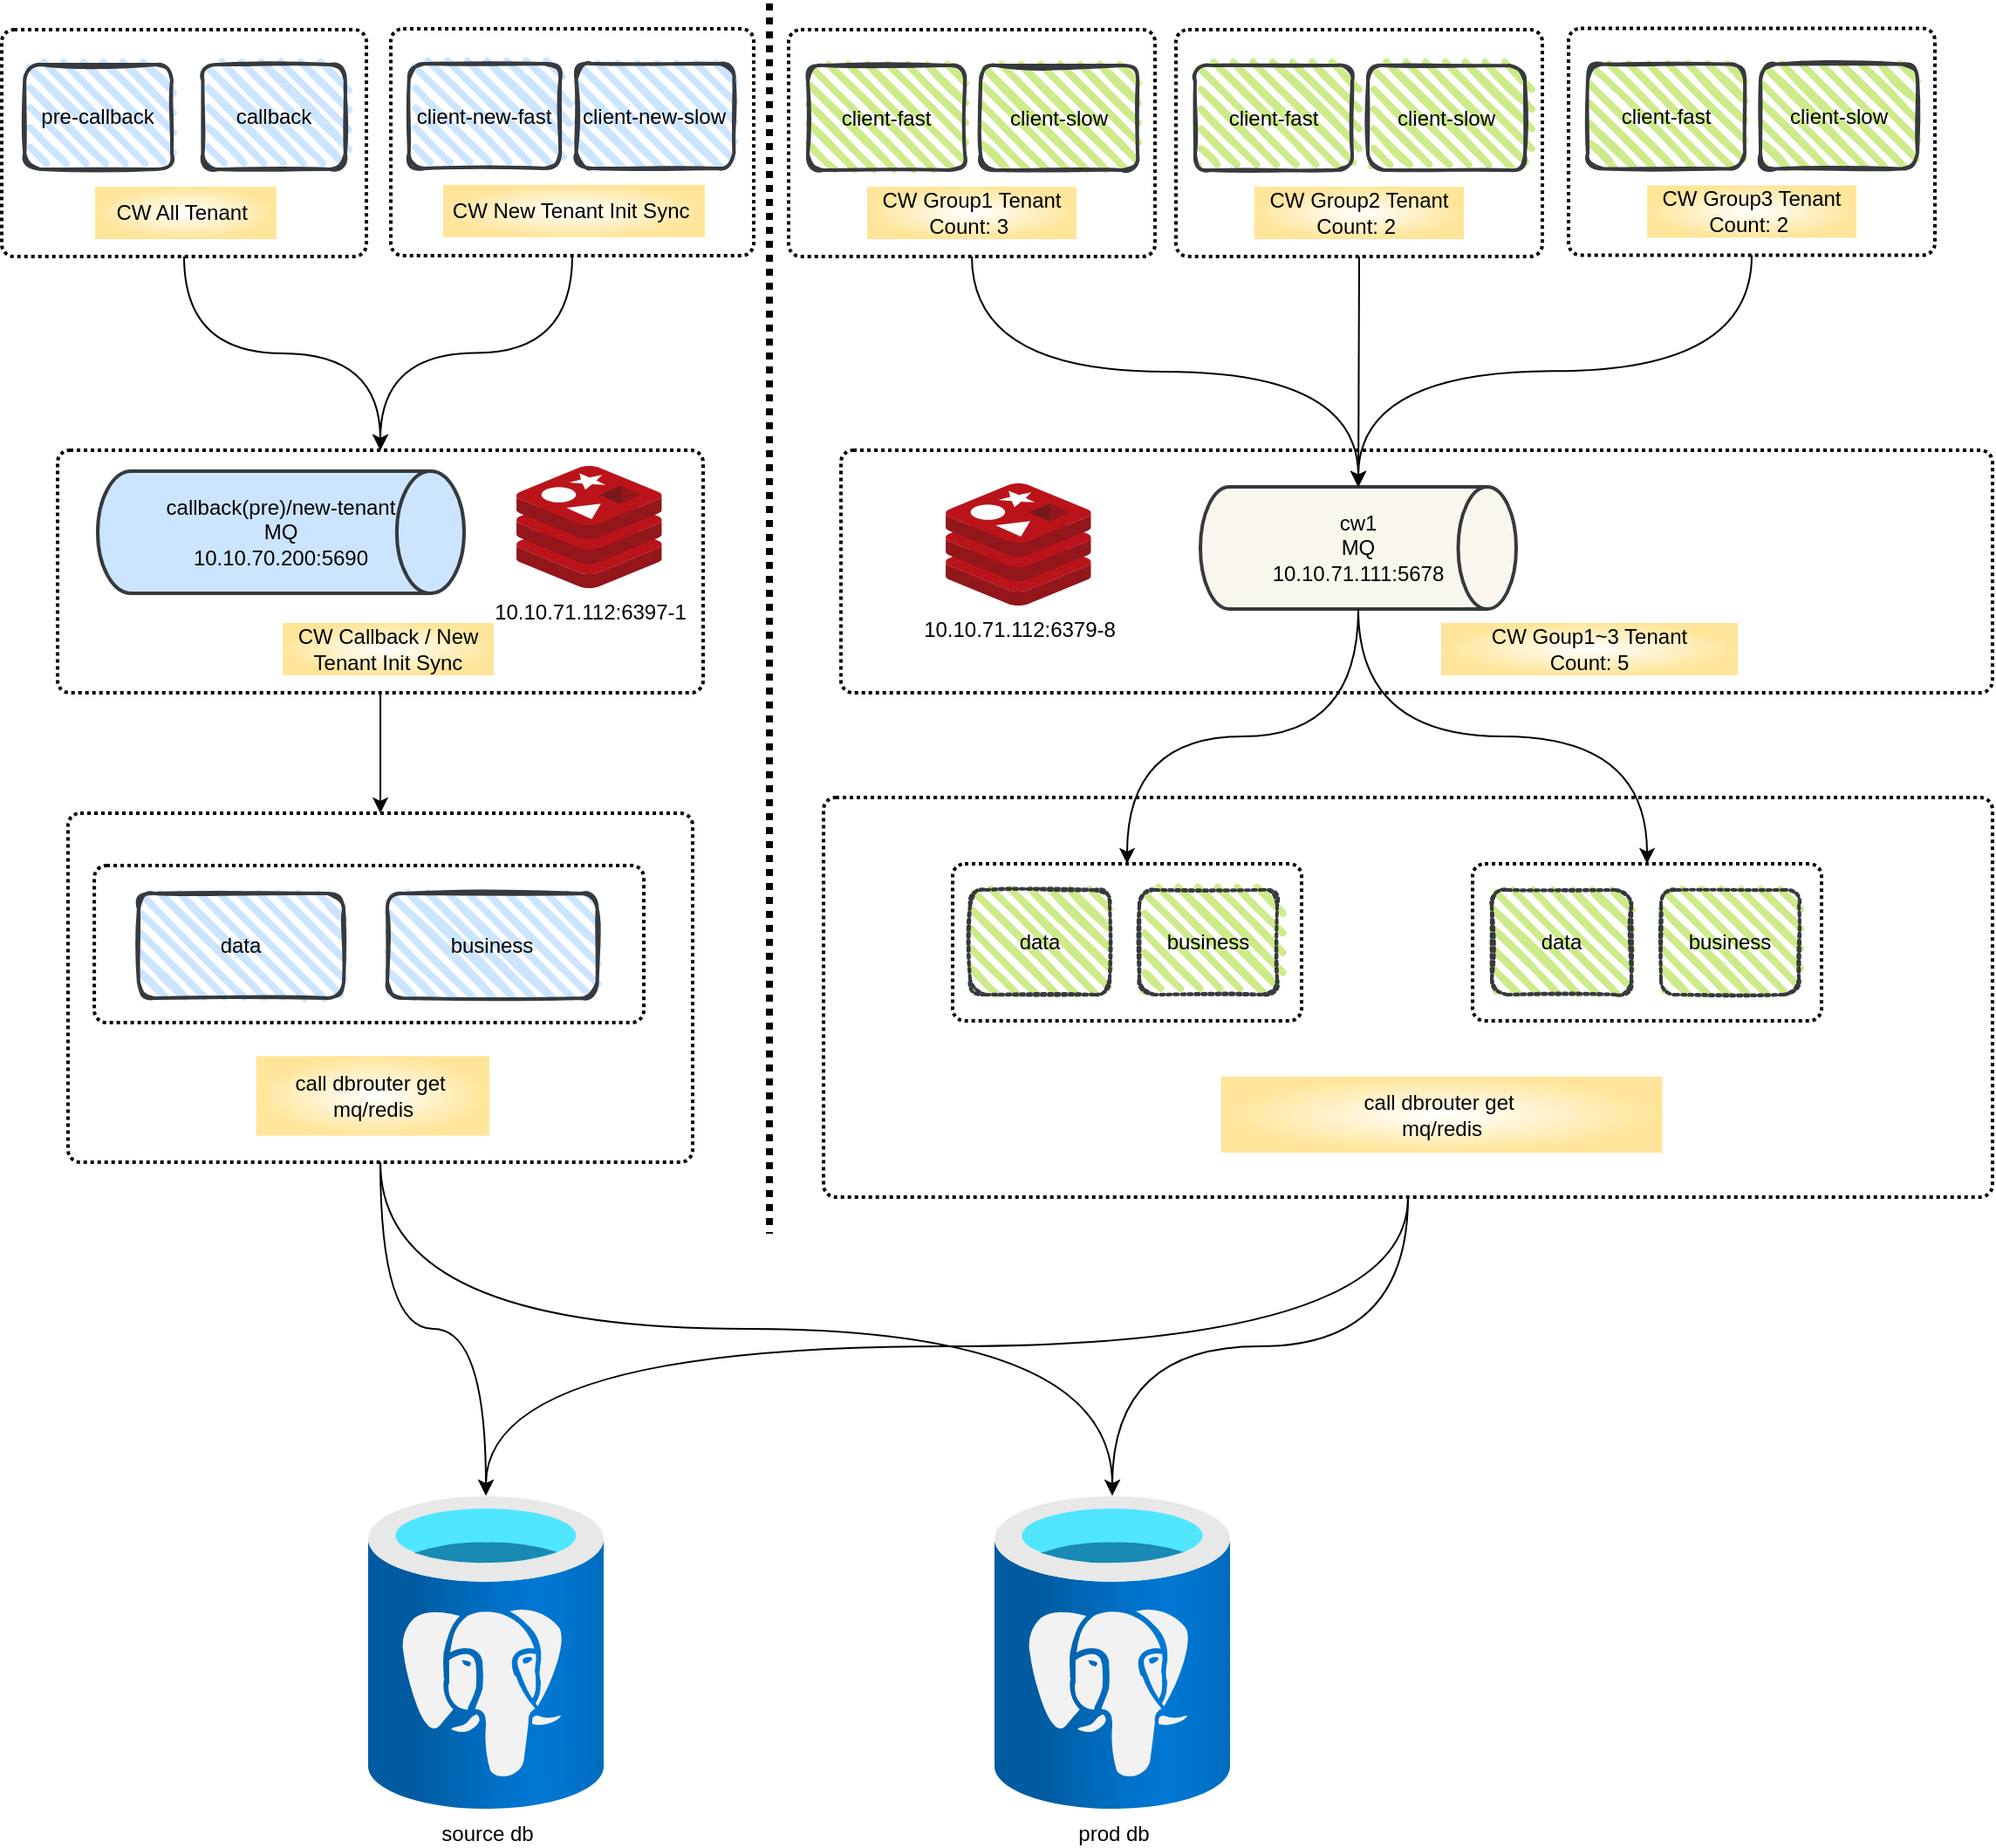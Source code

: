 <mxfile version="20.6.2" type="github">
  <diagram name="Page-1" id="b5b7bab2-c9e2-2cf4-8b2a-24fd1a2a6d21">
    <mxGraphModel dx="2249" dy="762" grid="1" gridSize="10" guides="1" tooltips="1" connect="1" arrows="1" fold="1" page="1" pageScale="1" pageWidth="827" pageHeight="1169" background="none" math="0" shadow="0">
      <root>
        <mxCell id="0" />
        <mxCell id="1" parent="0" />
        <mxCell id="zQ9i3q9YDAYz2BxAbwR4-107" value="" style="rounded=1;whiteSpace=wrap;html=1;absoluteArcSize=1;arcSize=14;strokeWidth=2;shadow=0;dashed=1;dashPattern=1 1;fillColor=none;gradientColor=none;gradientDirection=radial;" parent="1" vertex="1">
          <mxGeometry x="-100" y="371" width="660" height="139" as="geometry" />
        </mxCell>
        <mxCell id="zQ9i3q9YDAYz2BxAbwR4-49" value="" style="group;fillColor=none;gradientColor=#FFE599;gradientDirection=radial;" parent="1" vertex="1" connectable="0">
          <mxGeometry x="-543" y="579" width="358" height="200" as="geometry" />
        </mxCell>
        <mxCell id="zQ9i3q9YDAYz2BxAbwR4-50" value="" style="rounded=1;whiteSpace=wrap;html=1;absoluteArcSize=1;arcSize=14;strokeWidth=2;shadow=0;dashed=1;dashPattern=1 1;gradientColor=none;" parent="zQ9i3q9YDAYz2BxAbwR4-49" vertex="1">
          <mxGeometry width="358" height="200" as="geometry" />
        </mxCell>
        <mxCell id="zQ9i3q9YDAYz2BxAbwR4-53" value="call dbrouter get&amp;nbsp;&lt;br&gt;mq/redis" style="text;html=1;strokeColor=none;fillColor=default;align=center;verticalAlign=middle;whiteSpace=wrap;rounded=0;shadow=0;dashed=1;dashPattern=1 1;gradientColor=#FFE599;gradientDirection=radial;" parent="zQ9i3q9YDAYz2BxAbwR4-49" vertex="1">
          <mxGeometry x="107.821" y="139.163" width="133.722" height="45.627" as="geometry" />
        </mxCell>
        <mxCell id="zQ9i3q9YDAYz2BxAbwR4-76" value="" style="rounded=1;whiteSpace=wrap;html=1;absoluteArcSize=1;arcSize=14;strokeWidth=2;shadow=0;dashed=1;dashPattern=1 1;fillColor=none;gradientColor=none;gradientDirection=radial;" parent="zQ9i3q9YDAYz2BxAbwR4-49" vertex="1">
          <mxGeometry x="15.04" y="30" width="314.96" height="90" as="geometry" />
        </mxCell>
        <mxCell id="zQ9i3q9YDAYz2BxAbwR4-78" value="data" style="rounded=1;whiteSpace=wrap;html=1;strokeWidth=2;fillWeight=4;hachureGap=8;hachureAngle=45;fillColor=#cce5ff;sketch=1;strokeColor=#36393d;" parent="zQ9i3q9YDAYz2BxAbwR4-49" vertex="1">
          <mxGeometry x="40.444" y="46" width="117.516" height="60" as="geometry" />
        </mxCell>
        <mxCell id="zQ9i3q9YDAYz2BxAbwR4-79" value="business" style="rounded=1;whiteSpace=wrap;html=1;strokeWidth=2;fillWeight=4;hachureGap=8;hachureAngle=45;fillColor=#cce5ff;sketch=1;strokeColor=#36393d;" parent="zQ9i3q9YDAYz2BxAbwR4-49" vertex="1">
          <mxGeometry x="183.002" y="46" width="120.302" height="60" as="geometry" />
        </mxCell>
        <mxCell id="zQ9i3q9YDAYz2BxAbwR4-3" value="cw1&lt;br&gt;MQ&lt;br&gt;10.10.71.111:5678" style="strokeWidth=2;html=1;shape=mxgraph.flowchart.direct_data;whiteSpace=wrap;fillColor=#f9f7ed;strokeColor=#36393d;" parent="1" vertex="1">
          <mxGeometry x="106" y="392" width="181" height="70" as="geometry" />
        </mxCell>
        <mxCell id="zQ9i3q9YDAYz2BxAbwR4-16" style="edgeStyle=orthogonalEdgeStyle;curved=1;rounded=0;orthogonalLoop=1;jettySize=auto;html=1;exitX=0.5;exitY=1;exitDx=0;exitDy=0;entryX=0.5;entryY=0;entryDx=0;entryDy=0;" parent="1" source="zQ9i3q9YDAYz2BxAbwR4-10" target="zQ9i3q9YDAYz2BxAbwR4-100" edge="1">
          <mxGeometry relative="1" as="geometry" />
        </mxCell>
        <mxCell id="zQ9i3q9YDAYz2BxAbwR4-19" style="edgeStyle=orthogonalEdgeStyle;curved=1;rounded=0;orthogonalLoop=1;jettySize=auto;html=1;exitX=0.5;exitY=1;exitDx=0;exitDy=0;entryX=0.5;entryY=0;entryDx=0;entryDy=0;" parent="1" source="zQ9i3q9YDAYz2BxAbwR4-11" target="zQ9i3q9YDAYz2BxAbwR4-100" edge="1">
          <mxGeometry relative="1" as="geometry" />
        </mxCell>
        <mxCell id="zQ9i3q9YDAYz2BxAbwR4-28" value="" style="group" parent="1" vertex="1" connectable="0">
          <mxGeometry x="-580" y="130" width="209" height="130" as="geometry" />
        </mxCell>
        <mxCell id="zQ9i3q9YDAYz2BxAbwR4-10" value="" style="rounded=1;whiteSpace=wrap;html=1;absoluteArcSize=1;arcSize=14;strokeWidth=2;shadow=0;dashed=1;dashPattern=1 1;gradientColor=none;" parent="zQ9i3q9YDAYz2BxAbwR4-28" vertex="1">
          <mxGeometry x="-1" width="209.0" height="130" as="geometry" />
        </mxCell>
        <mxCell id="zQ9i3q9YDAYz2BxAbwR4-5" value="callback" style="rounded=1;whiteSpace=wrap;html=1;strokeWidth=2;fillWeight=4;hachureGap=8;hachureAngle=45;fillColor=#cce5ff;sketch=1;strokeColor=#36393d;" parent="zQ9i3q9YDAYz2BxAbwR4-28" vertex="1">
          <mxGeometry x="114.233" y="20" width="81.69" height="60" as="geometry" />
        </mxCell>
        <mxCell id="zQ9i3q9YDAYz2BxAbwR4-6" value="pre-callback" style="rounded=1;whiteSpace=wrap;html=1;strokeWidth=2;fillWeight=4;hachureGap=8;hachureAngle=45;fillColor=#cce5ff;sketch=1;strokeColor=#36393d;" parent="zQ9i3q9YDAYz2BxAbwR4-28" vertex="1">
          <mxGeometry x="12.132" y="20" width="84.33" height="60" as="geometry" />
        </mxCell>
        <mxCell id="zQ9i3q9YDAYz2BxAbwR4-25" value="CW All Tenant&amp;nbsp;" style="text;html=1;strokeColor=none;fillColor=default;align=center;verticalAlign=middle;whiteSpace=wrap;rounded=0;shadow=0;dashed=1;dashPattern=1 1;gradientColor=#FFE599;gradientDirection=radial;" parent="zQ9i3q9YDAYz2BxAbwR4-28" vertex="1">
          <mxGeometry x="52.469" y="90" width="103.978" height="30" as="geometry" />
        </mxCell>
        <mxCell id="zQ9i3q9YDAYz2BxAbwR4-29" value="" style="group;fillColor=none;gradientColor=#FFE599;gradientDirection=radial;" parent="1" vertex="1" connectable="0">
          <mxGeometry x="-358" y="129.5" width="208" height="131.5" as="geometry" />
        </mxCell>
        <mxCell id="zQ9i3q9YDAYz2BxAbwR4-11" value="" style="rounded=1;whiteSpace=wrap;html=1;absoluteArcSize=1;arcSize=14;strokeWidth=2;shadow=0;dashed=1;dashPattern=1 1;gradientColor=none;" parent="zQ9i3q9YDAYz2BxAbwR4-29" vertex="1">
          <mxGeometry width="208" height="130" as="geometry" />
        </mxCell>
        <mxCell id="zQ9i3q9YDAYz2BxAbwR4-7" value="client-new-fast" style="rounded=1;whiteSpace=wrap;html=1;strokeWidth=2;fillWeight=4;hachureGap=8;hachureAngle=45;fillColor=#cce5ff;sketch=1;strokeColor=#36393d;" parent="zQ9i3q9YDAYz2BxAbwR4-29" vertex="1">
          <mxGeometry x="10.4" y="20" width="86.69" height="60" as="geometry" />
        </mxCell>
        <mxCell id="zQ9i3q9YDAYz2BxAbwR4-8" value="client-new-slow" style="rounded=1;whiteSpace=wrap;html=1;strokeWidth=2;fillWeight=4;hachureGap=8;hachureAngle=45;fillColor=#cce5ff;sketch=1;strokeColor=#36393d;" parent="zQ9i3q9YDAYz2BxAbwR4-29" vertex="1">
          <mxGeometry x="106.27" y="20" width="90.42" height="60" as="geometry" />
        </mxCell>
        <mxCell id="zQ9i3q9YDAYz2BxAbwR4-27" value="CW New Tenant Init Sync&amp;nbsp;" style="text;html=1;strokeColor=none;fillColor=default;align=center;verticalAlign=middle;whiteSpace=wrap;rounded=0;shadow=0;dashed=1;dashPattern=1 1;gradientColor=#FFE599;gradientDirection=radial;" parent="zQ9i3q9YDAYz2BxAbwR4-29" vertex="1">
          <mxGeometry x="30" y="89.42" width="150" height="30" as="geometry" />
        </mxCell>
        <mxCell id="zQ9i3q9YDAYz2BxAbwR4-33" value="" style="group" parent="1" vertex="1" connectable="0">
          <mxGeometry x="-130" y="130" width="210" height="130" as="geometry" />
        </mxCell>
        <mxCell id="zQ9i3q9YDAYz2BxAbwR4-21" value="" style="rounded=1;whiteSpace=wrap;html=1;absoluteArcSize=1;arcSize=14;strokeWidth=2;shadow=0;dashed=1;dashPattern=1 1;gradientColor=none;movable=1;resizable=1;rotatable=1;deletable=1;editable=1;connectable=1;" parent="zQ9i3q9YDAYz2BxAbwR4-33" vertex="1">
          <mxGeometry width="210" height="130" as="geometry" />
        </mxCell>
        <mxCell id="zQ9i3q9YDAYz2BxAbwR4-22" value="client-fast" style="rounded=1;whiteSpace=wrap;html=1;strokeWidth=2;fillWeight=4;hachureGap=8;hachureAngle=45;fillColor=#cdeb8b;sketch=1;strokeColor=#36393d;movable=1;resizable=1;rotatable=1;deletable=1;editable=1;connectable=1;" parent="zQ9i3q9YDAYz2BxAbwR4-33" vertex="1">
          <mxGeometry x="11" y="20.5" width="90" height="60" as="geometry" />
        </mxCell>
        <mxCell id="zQ9i3q9YDAYz2BxAbwR4-30" value="client-slow" style="rounded=1;whiteSpace=wrap;html=1;strokeWidth=2;fillWeight=4;hachureGap=8;hachureAngle=45;fillColor=#cdeb8b;sketch=1;strokeColor=#36393d;movable=1;resizable=1;rotatable=1;deletable=1;editable=1;connectable=1;" parent="zQ9i3q9YDAYz2BxAbwR4-33" vertex="1">
          <mxGeometry x="110" y="20.5" width="90" height="60" as="geometry" />
        </mxCell>
        <mxCell id="zQ9i3q9YDAYz2BxAbwR4-31" value="CW Group1 Tenant&lt;br&gt;Count: 3&amp;nbsp;" style="text;html=1;strokeColor=none;fillColor=default;align=center;verticalAlign=middle;whiteSpace=wrap;rounded=0;shadow=0;dashed=1;dashPattern=1 1;gradientColor=#FFE599;gradientDirection=radial;" parent="zQ9i3q9YDAYz2BxAbwR4-33" vertex="1">
          <mxGeometry x="45" y="90" width="120" height="30" as="geometry" />
        </mxCell>
        <mxCell id="zQ9i3q9YDAYz2BxAbwR4-34" value="" style="group" parent="1" vertex="1" connectable="0">
          <mxGeometry x="92" y="130" width="210" height="130" as="geometry" />
        </mxCell>
        <mxCell id="zQ9i3q9YDAYz2BxAbwR4-35" value="" style="rounded=1;whiteSpace=wrap;html=1;absoluteArcSize=1;arcSize=14;strokeWidth=2;shadow=0;dashed=1;dashPattern=1 1;gradientColor=none;movable=1;resizable=1;rotatable=1;deletable=1;editable=1;connectable=1;" parent="zQ9i3q9YDAYz2BxAbwR4-34" vertex="1">
          <mxGeometry width="210" height="130" as="geometry" />
        </mxCell>
        <mxCell id="zQ9i3q9YDAYz2BxAbwR4-36" value="client-fast" style="rounded=1;whiteSpace=wrap;html=1;strokeWidth=2;fillWeight=4;hachureGap=8;hachureAngle=45;fillColor=#cdeb8b;sketch=1;strokeColor=#36393d;movable=1;resizable=1;rotatable=1;deletable=1;editable=1;connectable=1;" parent="zQ9i3q9YDAYz2BxAbwR4-34" vertex="1">
          <mxGeometry x="11" y="20.5" width="90" height="60" as="geometry" />
        </mxCell>
        <mxCell id="zQ9i3q9YDAYz2BxAbwR4-37" value="client-slow" style="rounded=1;whiteSpace=wrap;html=1;strokeWidth=2;fillWeight=4;hachureGap=8;hachureAngle=45;fillColor=#cdeb8b;sketch=1;strokeColor=#36393d;movable=1;resizable=1;rotatable=1;deletable=1;editable=1;connectable=1;" parent="zQ9i3q9YDAYz2BxAbwR4-34" vertex="1">
          <mxGeometry x="110" y="20.5" width="90" height="60" as="geometry" />
        </mxCell>
        <mxCell id="zQ9i3q9YDAYz2BxAbwR4-38" value="CW Group2 Tenant&lt;br&gt;Count: 2&amp;nbsp;" style="text;html=1;strokeColor=none;fillColor=default;align=center;verticalAlign=middle;whiteSpace=wrap;rounded=0;shadow=0;dashed=1;dashPattern=1 1;gradientColor=#FFE599;gradientDirection=radial;" parent="zQ9i3q9YDAYz2BxAbwR4-34" vertex="1">
          <mxGeometry x="45" y="90" width="120" height="30" as="geometry" />
        </mxCell>
        <mxCell id="zQ9i3q9YDAYz2BxAbwR4-39" value="" style="group" parent="1" vertex="1" connectable="0">
          <mxGeometry x="317" y="129.25" width="210" height="130" as="geometry" />
        </mxCell>
        <mxCell id="zQ9i3q9YDAYz2BxAbwR4-40" value="" style="rounded=1;whiteSpace=wrap;html=1;absoluteArcSize=1;arcSize=14;strokeWidth=2;shadow=0;dashed=1;dashPattern=1 1;gradientColor=none;movable=1;resizable=1;rotatable=1;deletable=1;editable=1;connectable=1;" parent="zQ9i3q9YDAYz2BxAbwR4-39" vertex="1">
          <mxGeometry width="210" height="130" as="geometry" />
        </mxCell>
        <mxCell id="zQ9i3q9YDAYz2BxAbwR4-41" value="client-fast" style="rounded=1;whiteSpace=wrap;html=1;strokeWidth=2;fillWeight=4;hachureGap=8;hachureAngle=45;fillColor=#cdeb8b;sketch=1;strokeColor=#36393d;movable=1;resizable=1;rotatable=1;deletable=1;editable=1;connectable=1;" parent="zQ9i3q9YDAYz2BxAbwR4-39" vertex="1">
          <mxGeometry x="11" y="20.5" width="90" height="60" as="geometry" />
        </mxCell>
        <mxCell id="zQ9i3q9YDAYz2BxAbwR4-42" value="client-slow" style="rounded=1;whiteSpace=wrap;html=1;strokeWidth=2;fillWeight=4;hachureGap=8;hachureAngle=45;fillColor=#cdeb8b;sketch=1;strokeColor=#36393d;movable=1;resizable=1;rotatable=1;deletable=1;editable=1;connectable=1;" parent="zQ9i3q9YDAYz2BxAbwR4-39" vertex="1">
          <mxGeometry x="110" y="20.5" width="90" height="60" as="geometry" />
        </mxCell>
        <mxCell id="zQ9i3q9YDAYz2BxAbwR4-43" value="CW Group3 Tenant&lt;br&gt;Count: 2&amp;nbsp;" style="text;html=1;strokeColor=none;fillColor=default;align=center;verticalAlign=middle;whiteSpace=wrap;rounded=0;shadow=0;dashed=1;dashPattern=1 1;gradientColor=#FFE599;gradientDirection=radial;" parent="zQ9i3q9YDAYz2BxAbwR4-39" vertex="1">
          <mxGeometry x="45" y="90" width="120" height="30" as="geometry" />
        </mxCell>
        <mxCell id="zQ9i3q9YDAYz2BxAbwR4-44" style="edgeStyle=orthogonalEdgeStyle;curved=1;rounded=0;orthogonalLoop=1;jettySize=auto;html=1;exitX=0.5;exitY=1;exitDx=0;exitDy=0;entryX=0.5;entryY=0;entryDx=0;entryDy=0;entryPerimeter=0;" parent="1" source="zQ9i3q9YDAYz2BxAbwR4-21" target="zQ9i3q9YDAYz2BxAbwR4-3" edge="1">
          <mxGeometry relative="1" as="geometry" />
        </mxCell>
        <mxCell id="zQ9i3q9YDAYz2BxAbwR4-47" style="edgeStyle=orthogonalEdgeStyle;curved=1;rounded=0;orthogonalLoop=1;jettySize=auto;html=1;exitX=0.5;exitY=1;exitDx=0;exitDy=0;entryX=0.5;entryY=0;entryDx=0;entryDy=0;entryPerimeter=0;" parent="1" source="zQ9i3q9YDAYz2BxAbwR4-35" target="zQ9i3q9YDAYz2BxAbwR4-3" edge="1">
          <mxGeometry relative="1" as="geometry" />
        </mxCell>
        <mxCell id="zQ9i3q9YDAYz2BxAbwR4-56" value="10.10.71.112:6379-8" style="sketch=0;aspect=fixed;html=1;points=[];align=center;image;fontSize=12;image=img/lib/mscae/Cache_Redis_Product.svg;shadow=0;dashed=1;dashPattern=1 1;fillColor=#FF3333;gradientColor=none;gradientDirection=radial;" parent="1" vertex="1">
          <mxGeometry x="-40" y="390" width="83.33" height="70" as="geometry" />
        </mxCell>
        <mxCell id="zQ9i3q9YDAYz2BxAbwR4-59" value="source db" style="aspect=fixed;html=1;points=[];align=center;image;fontSize=12;image=img/lib/azure2/databases/Azure_Database_PostgreSQL_Server.svg;shadow=0;dashed=1;dashPattern=1 1;fillColor=#FF3333;gradientColor=none;gradientDirection=radial;" parent="1" vertex="1">
          <mxGeometry x="-371" y="970" width="135" height="180" as="geometry" />
        </mxCell>
        <mxCell id="zQ9i3q9YDAYz2BxAbwR4-60" value="prod db" style="aspect=fixed;html=1;points=[];align=center;image;fontSize=12;image=img/lib/azure2/databases/Azure_Database_PostgreSQL_Server.svg;shadow=0;dashed=1;dashPattern=1 1;fillColor=#FF3333;gradientColor=none;gradientDirection=radial;" parent="1" vertex="1">
          <mxGeometry x="-12" y="970" width="135" height="180" as="geometry" />
        </mxCell>
        <mxCell id="zQ9i3q9YDAYz2BxAbwR4-88" value="" style="group;fillColor=none;gradientColor=#FFE599;gradientDirection=radial;" parent="1" vertex="1" connectable="0">
          <mxGeometry x="-110" y="570" width="670" height="229" as="geometry" />
        </mxCell>
        <mxCell id="zQ9i3q9YDAYz2BxAbwR4-89" value="" style="rounded=1;whiteSpace=wrap;html=1;absoluteArcSize=1;arcSize=14;strokeWidth=2;shadow=0;dashed=1;dashPattern=1 1;gradientColor=none;" parent="zQ9i3q9YDAYz2BxAbwR4-88" vertex="1">
          <mxGeometry width="670" height="229" as="geometry" />
        </mxCell>
        <mxCell id="zQ9i3q9YDAYz2BxAbwR4-90" value="call dbrouter get&amp;nbsp;&lt;br&gt;mq/redis" style="text;html=1;strokeColor=none;fillColor=default;align=center;verticalAlign=middle;whiteSpace=wrap;rounded=0;shadow=0;dashed=1;dashPattern=1 1;gradientColor=#FFE599;gradientDirection=radial;" parent="zQ9i3q9YDAYz2BxAbwR4-88" vertex="1">
          <mxGeometry x="227.802" y="159.995" width="252.924" height="43.536" as="geometry" />
        </mxCell>
        <mxCell id="zQ9i3q9YDAYz2BxAbwR4-123" value="" style="group" parent="zQ9i3q9YDAYz2BxAbwR4-88" vertex="1" connectable="0">
          <mxGeometry x="73" y="38" width="200" height="90" as="geometry" />
        </mxCell>
        <mxCell id="zQ9i3q9YDAYz2BxAbwR4-119" value="" style="rounded=1;whiteSpace=wrap;html=1;absoluteArcSize=1;arcSize=14;strokeWidth=2;shadow=0;dashed=1;dashPattern=1 1;fillColor=none;gradientColor=none;gradientDirection=radial;" parent="zQ9i3q9YDAYz2BxAbwR4-123" vertex="1">
          <mxGeometry x="1" width="200" height="90" as="geometry" />
        </mxCell>
        <mxCell id="zQ9i3q9YDAYz2BxAbwR4-120" value="data" style="rounded=1;whiteSpace=wrap;html=1;strokeWidth=2;fillWeight=4;hachureGap=8;hachureAngle=45;fillColor=#cdeb8b;sketch=1;shadow=0;dashed=1;dashPattern=1 1;strokeColor=#36393d;" parent="zQ9i3q9YDAYz2BxAbwR4-123" vertex="1">
          <mxGeometry x="11" y="15" width="80" height="60" as="geometry" />
        </mxCell>
        <mxCell id="zQ9i3q9YDAYz2BxAbwR4-122" value="business" style="rounded=1;whiteSpace=wrap;html=1;strokeWidth=2;fillWeight=4;hachureGap=8;hachureAngle=45;fillColor=#cdeb8b;sketch=1;shadow=0;dashed=1;dashPattern=1 1;strokeColor=#36393d;" parent="zQ9i3q9YDAYz2BxAbwR4-123" vertex="1">
          <mxGeometry x="108" y="15" width="79" height="60" as="geometry" />
        </mxCell>
        <mxCell id="zQ9i3q9YDAYz2BxAbwR4-124" value="" style="group" parent="zQ9i3q9YDAYz2BxAbwR4-88" vertex="1" connectable="0">
          <mxGeometry x="372" y="38" width="200" height="90" as="geometry" />
        </mxCell>
        <mxCell id="zQ9i3q9YDAYz2BxAbwR4-125" value="" style="rounded=1;whiteSpace=wrap;html=1;absoluteArcSize=1;arcSize=14;strokeWidth=2;shadow=0;dashed=1;dashPattern=1 1;fillColor=none;gradientColor=none;gradientDirection=radial;" parent="zQ9i3q9YDAYz2BxAbwR4-124" vertex="1">
          <mxGeometry width="200" height="90" as="geometry" />
        </mxCell>
        <mxCell id="zQ9i3q9YDAYz2BxAbwR4-126" value="data" style="rounded=1;whiteSpace=wrap;html=1;strokeWidth=2;fillWeight=4;hachureGap=8;hachureAngle=45;fillColor=#cdeb8b;sketch=1;shadow=0;dashed=1;dashPattern=1 1;strokeColor=#36393d;" parent="zQ9i3q9YDAYz2BxAbwR4-124" vertex="1">
          <mxGeometry x="11" y="15" width="80" height="60" as="geometry" />
        </mxCell>
        <mxCell id="zQ9i3q9YDAYz2BxAbwR4-127" value="business" style="rounded=1;whiteSpace=wrap;html=1;strokeWidth=2;fillWeight=4;hachureGap=8;hachureAngle=45;fillColor=#cdeb8b;sketch=1;shadow=0;dashed=1;dashPattern=1 1;strokeColor=#36393d;" parent="zQ9i3q9YDAYz2BxAbwR4-124" vertex="1">
          <mxGeometry x="108" y="15" width="79" height="60" as="geometry" />
        </mxCell>
        <mxCell id="zQ9i3q9YDAYz2BxAbwR4-102" value="" style="group" parent="1" vertex="1" connectable="0">
          <mxGeometry x="-549" y="371" width="370" height="139" as="geometry" />
        </mxCell>
        <mxCell id="zQ9i3q9YDAYz2BxAbwR4-100" value="" style="rounded=1;whiteSpace=wrap;html=1;absoluteArcSize=1;arcSize=14;strokeWidth=2;shadow=0;dashed=1;dashPattern=1 1;fillColor=none;gradientColor=none;gradientDirection=radial;" parent="zQ9i3q9YDAYz2BxAbwR4-102" vertex="1">
          <mxGeometry width="370" height="139" as="geometry" />
        </mxCell>
        <mxCell id="zQ9i3q9YDAYz2BxAbwR4-2" value="callback(pre)/new-tenant&lt;br&gt;MQ&lt;br&gt;10.10.70.200:5690" style="strokeWidth=2;html=1;shape=mxgraph.flowchart.direct_data;whiteSpace=wrap;fillColor=#cce5ff;strokeColor=#36393d;" parent="zQ9i3q9YDAYz2BxAbwR4-102" vertex="1">
          <mxGeometry x="23" y="12" width="210" height="70" as="geometry" />
        </mxCell>
        <mxCell id="zQ9i3q9YDAYz2BxAbwR4-55" value="10.10.71.112:6397-1" style="sketch=0;aspect=fixed;html=1;points=[];align=center;image;fontSize=12;image=img/lib/mscae/Cache_Redis_Product.svg;shadow=0;dashed=1;dashPattern=1 1;fillColor=#FF3333;gradientColor=none;gradientDirection=radial;" parent="zQ9i3q9YDAYz2BxAbwR4-102" vertex="1">
          <mxGeometry x="263" y="9" width="83.33" height="70" as="geometry" />
        </mxCell>
        <mxCell id="zQ9i3q9YDAYz2BxAbwR4-101" value="CW Callback / New Tenant Init Sync" style="text;html=1;strokeColor=none;fillColor=default;align=center;verticalAlign=middle;whiteSpace=wrap;rounded=0;shadow=0;dashed=1;dashPattern=1 1;gradientColor=#FFE599;gradientDirection=radial;" parent="zQ9i3q9YDAYz2BxAbwR4-102" vertex="1">
          <mxGeometry x="129.02" y="99" width="120.98" height="30" as="geometry" />
        </mxCell>
        <mxCell id="zQ9i3q9YDAYz2BxAbwR4-106" style="edgeStyle=orthogonalEdgeStyle;curved=1;rounded=0;orthogonalLoop=1;jettySize=auto;html=1;exitX=0.5;exitY=1;exitDx=0;exitDy=0;" parent="1" source="zQ9i3q9YDAYz2BxAbwR4-100" target="zQ9i3q9YDAYz2BxAbwR4-50" edge="1">
          <mxGeometry relative="1" as="geometry" />
        </mxCell>
        <mxCell id="zQ9i3q9YDAYz2BxAbwR4-129" style="edgeStyle=orthogonalEdgeStyle;curved=1;rounded=0;orthogonalLoop=1;jettySize=auto;html=1;entryX=0.5;entryY=0;entryDx=0;entryDy=0;" parent="1" source="zQ9i3q9YDAYz2BxAbwR4-3" target="zQ9i3q9YDAYz2BxAbwR4-119" edge="1">
          <mxGeometry relative="1" as="geometry" />
        </mxCell>
        <mxCell id="zQ9i3q9YDAYz2BxAbwR4-133" value="CW Goup1~3 Tenant&lt;br&gt;Count: 5" style="text;html=1;strokeColor=none;fillColor=default;align=center;verticalAlign=middle;whiteSpace=wrap;rounded=0;shadow=0;dashed=1;dashPattern=1 1;gradientColor=#FFE599;gradientDirection=radial;" parent="1" vertex="1">
          <mxGeometry x="244" y="470" width="170" height="30" as="geometry" />
        </mxCell>
        <mxCell id="zQ9i3q9YDAYz2BxAbwR4-139" style="edgeStyle=orthogonalEdgeStyle;curved=1;rounded=0;orthogonalLoop=1;jettySize=auto;html=1;exitX=0.5;exitY=1;exitDx=0;exitDy=0;" parent="1" source="zQ9i3q9YDAYz2BxAbwR4-50" target="zQ9i3q9YDAYz2BxAbwR4-59" edge="1">
          <mxGeometry relative="1" as="geometry" />
        </mxCell>
        <mxCell id="zQ9i3q9YDAYz2BxAbwR4-140" style="edgeStyle=orthogonalEdgeStyle;curved=1;rounded=0;orthogonalLoop=1;jettySize=auto;html=1;exitX=0.5;exitY=1;exitDx=0;exitDy=0;" parent="1" source="zQ9i3q9YDAYz2BxAbwR4-50" target="zQ9i3q9YDAYz2BxAbwR4-60" edge="1">
          <mxGeometry relative="1" as="geometry" />
        </mxCell>
        <mxCell id="zQ9i3q9YDAYz2BxAbwR4-141" style="edgeStyle=orthogonalEdgeStyle;curved=1;rounded=0;orthogonalLoop=1;jettySize=auto;html=1;exitX=0.5;exitY=1;exitDx=0;exitDy=0;" parent="1" source="zQ9i3q9YDAYz2BxAbwR4-89" target="zQ9i3q9YDAYz2BxAbwR4-59" edge="1">
          <mxGeometry relative="1" as="geometry" />
        </mxCell>
        <mxCell id="zQ9i3q9YDAYz2BxAbwR4-142" style="edgeStyle=orthogonalEdgeStyle;curved=1;rounded=0;orthogonalLoop=1;jettySize=auto;html=1;exitX=0.5;exitY=1;exitDx=0;exitDy=0;" parent="1" source="zQ9i3q9YDAYz2BxAbwR4-89" target="zQ9i3q9YDAYz2BxAbwR4-60" edge="1">
          <mxGeometry relative="1" as="geometry" />
        </mxCell>
        <mxCell id="zQ9i3q9YDAYz2BxAbwR4-143" value="" style="line;strokeWidth=4;direction=south;html=1;perimeter=backbonePerimeter;points=[];outlineConnect=0;shadow=0;dashed=1;dashPattern=1 1;fillColor=none;gradientColor=none;gradientDirection=radial;" parent="1" vertex="1">
          <mxGeometry x="-146" y="115" width="10" height="705" as="geometry" />
        </mxCell>
        <mxCell id="3pyqO1OBojUf7_yITz8q-3" style="edgeStyle=orthogonalEdgeStyle;curved=1;rounded=0;orthogonalLoop=1;jettySize=auto;html=1;exitX=0.5;exitY=1;exitDx=0;exitDy=0;entryX=0.5;entryY=0;entryDx=0;entryDy=0;entryPerimeter=0;" parent="1" source="zQ9i3q9YDAYz2BxAbwR4-40" target="zQ9i3q9YDAYz2BxAbwR4-3" edge="1">
          <mxGeometry relative="1" as="geometry" />
        </mxCell>
        <mxCell id="3pyqO1OBojUf7_yITz8q-4" style="edgeStyle=orthogonalEdgeStyle;curved=1;rounded=0;orthogonalLoop=1;jettySize=auto;html=1;exitX=0.5;exitY=1;exitDx=0;exitDy=0;exitPerimeter=0;" parent="1" source="zQ9i3q9YDAYz2BxAbwR4-3" target="zQ9i3q9YDAYz2BxAbwR4-125" edge="1">
          <mxGeometry relative="1" as="geometry" />
        </mxCell>
      </root>
    </mxGraphModel>
  </diagram>
</mxfile>
